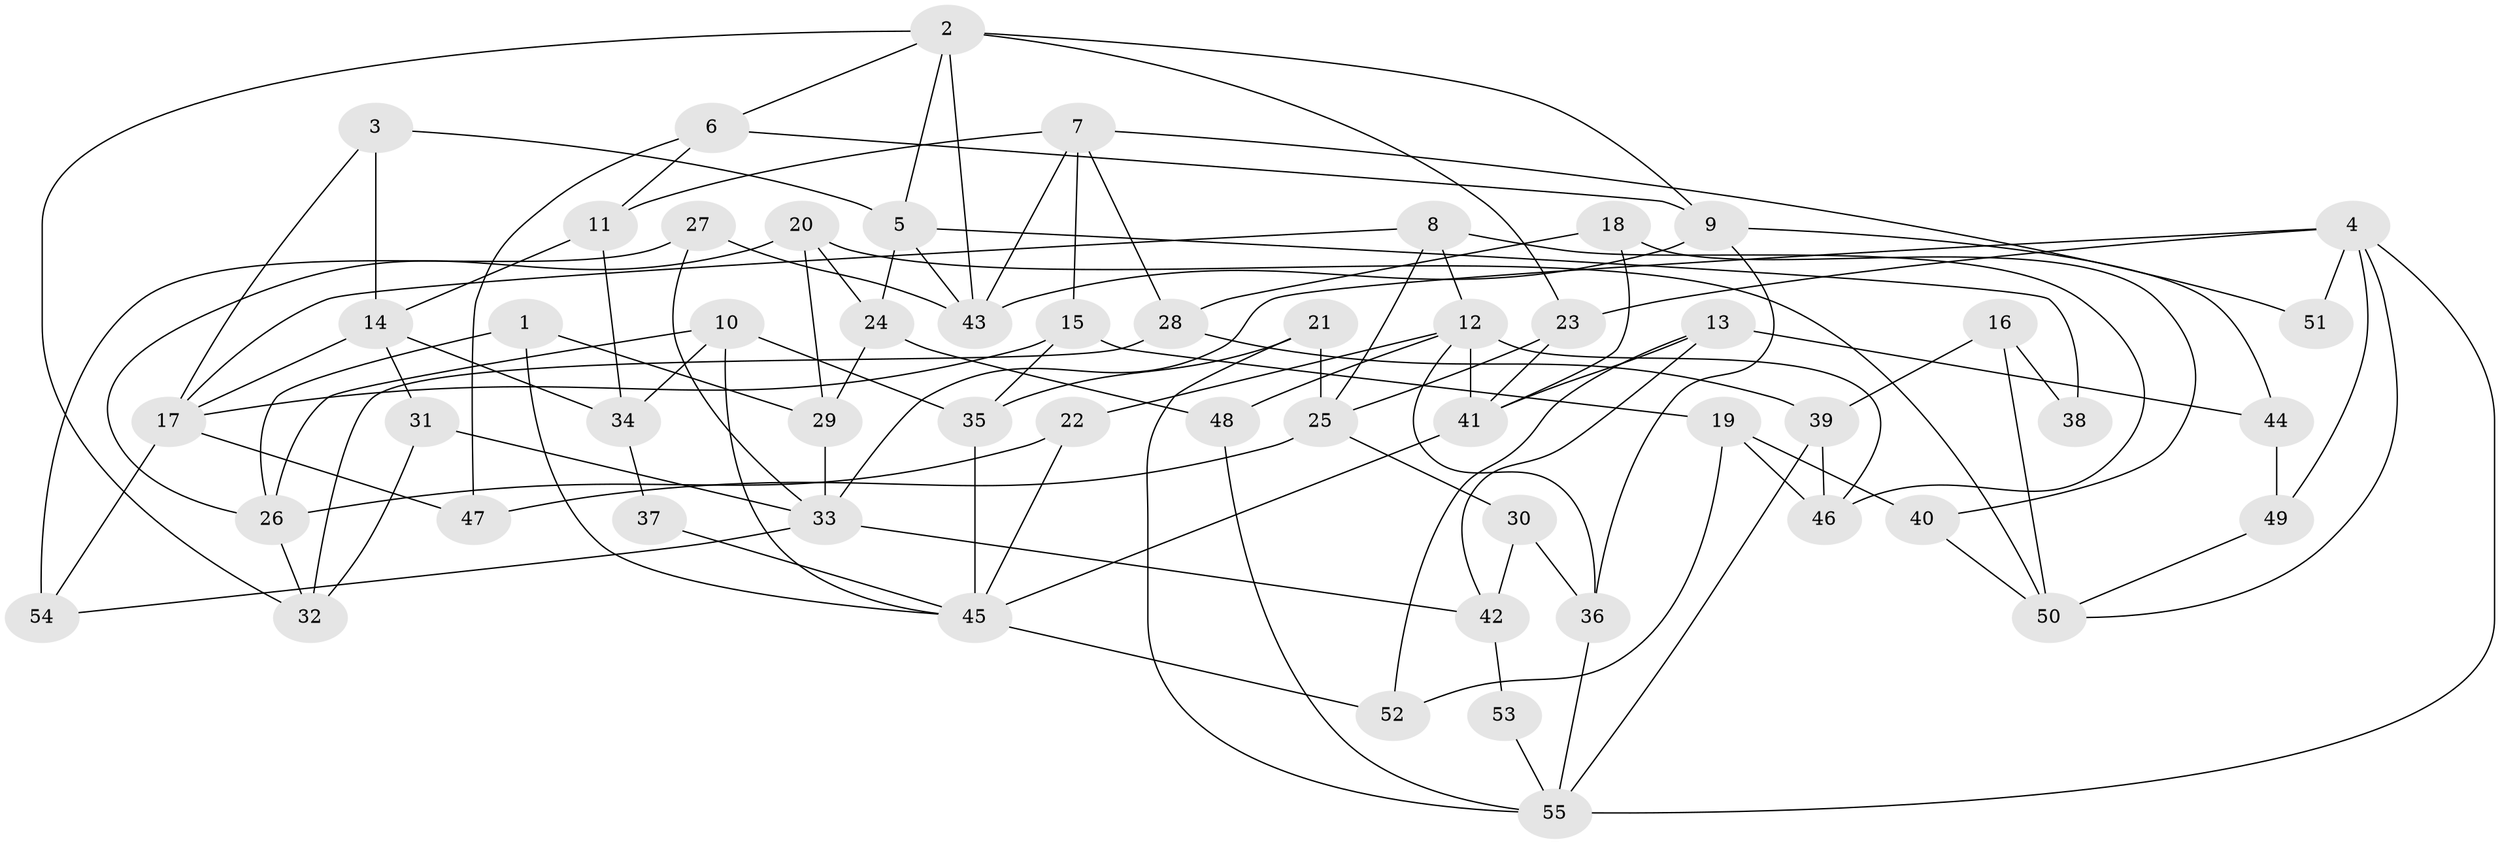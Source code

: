 // coarse degree distribution, {7: 0.11764705882352941, 8: 0.058823529411764705, 3: 0.20588235294117646, 10: 0.029411764705882353, 5: 0.14705882352941177, 6: 0.20588235294117646, 4: 0.17647058823529413, 2: 0.058823529411764705}
// Generated by graph-tools (version 1.1) at 2025/52/02/27/25 19:52:05]
// undirected, 55 vertices, 110 edges
graph export_dot {
graph [start="1"]
  node [color=gray90,style=filled];
  1;
  2;
  3;
  4;
  5;
  6;
  7;
  8;
  9;
  10;
  11;
  12;
  13;
  14;
  15;
  16;
  17;
  18;
  19;
  20;
  21;
  22;
  23;
  24;
  25;
  26;
  27;
  28;
  29;
  30;
  31;
  32;
  33;
  34;
  35;
  36;
  37;
  38;
  39;
  40;
  41;
  42;
  43;
  44;
  45;
  46;
  47;
  48;
  49;
  50;
  51;
  52;
  53;
  54;
  55;
  1 -- 26;
  1 -- 29;
  1 -- 45;
  2 -- 9;
  2 -- 43;
  2 -- 5;
  2 -- 6;
  2 -- 23;
  2 -- 32;
  3 -- 17;
  3 -- 5;
  3 -- 14;
  4 -- 50;
  4 -- 55;
  4 -- 23;
  4 -- 33;
  4 -- 49;
  4 -- 51;
  5 -- 43;
  5 -- 24;
  5 -- 38;
  6 -- 11;
  6 -- 9;
  6 -- 47;
  7 -- 15;
  7 -- 11;
  7 -- 28;
  7 -- 43;
  7 -- 51;
  8 -- 25;
  8 -- 12;
  8 -- 17;
  8 -- 46;
  9 -- 36;
  9 -- 43;
  9 -- 44;
  10 -- 35;
  10 -- 45;
  10 -- 26;
  10 -- 34;
  11 -- 34;
  11 -- 14;
  12 -- 41;
  12 -- 46;
  12 -- 22;
  12 -- 36;
  12 -- 48;
  13 -- 42;
  13 -- 41;
  13 -- 44;
  13 -- 52;
  14 -- 17;
  14 -- 31;
  14 -- 34;
  15 -- 17;
  15 -- 19;
  15 -- 35;
  16 -- 39;
  16 -- 50;
  16 -- 38;
  17 -- 47;
  17 -- 54;
  18 -- 41;
  18 -- 28;
  18 -- 40;
  19 -- 40;
  19 -- 52;
  19 -- 46;
  20 -- 29;
  20 -- 26;
  20 -- 24;
  20 -- 50;
  21 -- 55;
  21 -- 35;
  21 -- 25;
  22 -- 26;
  22 -- 45;
  23 -- 25;
  23 -- 41;
  24 -- 29;
  24 -- 48;
  25 -- 30;
  25 -- 47;
  26 -- 32;
  27 -- 43;
  27 -- 33;
  27 -- 54;
  28 -- 32;
  28 -- 39;
  29 -- 33;
  30 -- 36;
  30 -- 42;
  31 -- 33;
  31 -- 32;
  33 -- 54;
  33 -- 42;
  34 -- 37;
  35 -- 45;
  36 -- 55;
  37 -- 45;
  39 -- 46;
  39 -- 55;
  40 -- 50;
  41 -- 45;
  42 -- 53;
  44 -- 49;
  45 -- 52;
  48 -- 55;
  49 -- 50;
  53 -- 55;
}
